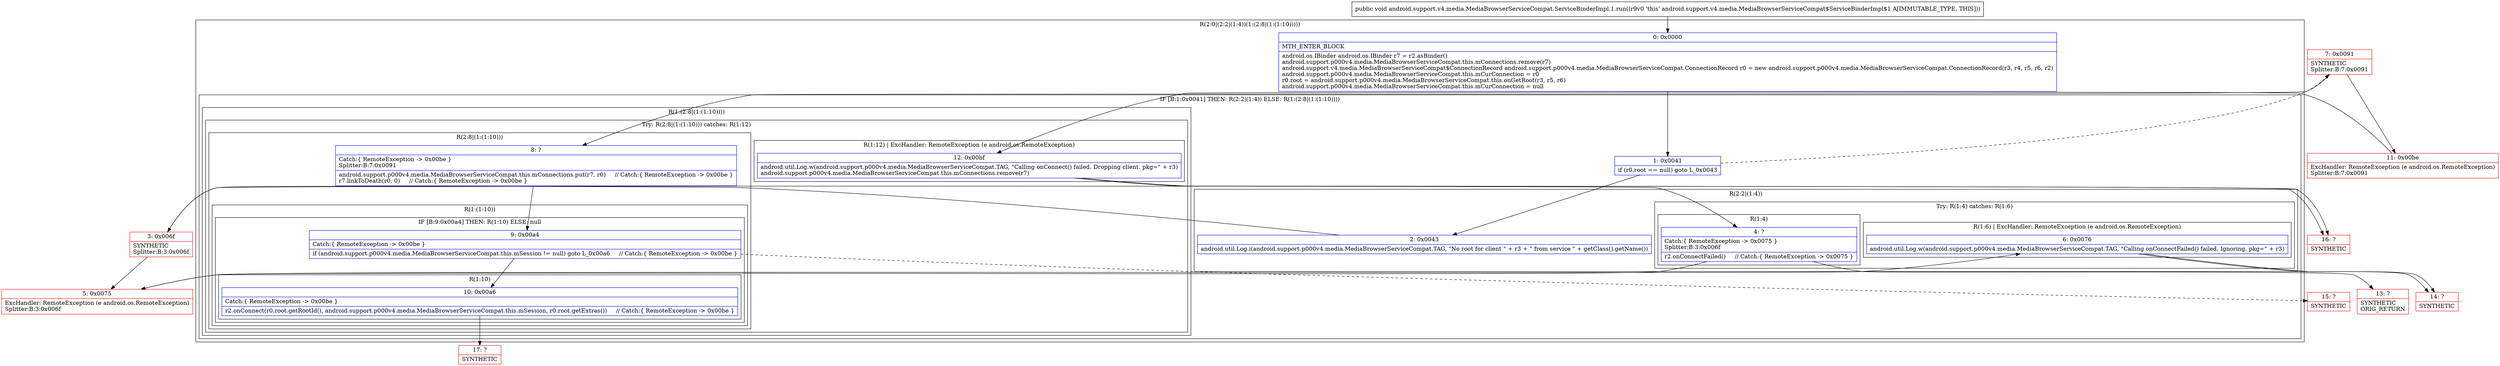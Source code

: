 digraph "CFG forandroid.support.v4.media.MediaBrowserServiceCompat.ServiceBinderImpl.1.run()V" {
subgraph cluster_Region_608221996 {
label = "R(2:0|(2:2|(1:4))(1:(2:8|(1:(1:10)))))";
node [shape=record,color=blue];
Node_0 [shape=record,label="{0\:\ 0x0000|MTH_ENTER_BLOCK\l|android.os.IBinder android.os.IBinder r7 = r2.asBinder()\landroid.support.p000v4.media.MediaBrowserServiceCompat.this.mConnections.remove(r7)\landroid.support.v4.media.MediaBrowserServiceCompat$ConnectionRecord android.support.p000v4.media.MediaBrowserServiceCompat.ConnectionRecord r0 = new android.support.p000v4.media.MediaBrowserServiceCompat.ConnectionRecord(r3, r4, r5, r6, r2)\landroid.support.p000v4.media.MediaBrowserServiceCompat.this.mCurConnection = r0\lr0.root = android.support.p000v4.media.MediaBrowserServiceCompat.this.onGetRoot(r3, r5, r6)\landroid.support.p000v4.media.MediaBrowserServiceCompat.this.mCurConnection = null\l}"];
subgraph cluster_IfRegion_1296673537 {
label = "IF [B:1:0x0041] THEN: R(2:2|(1:4)) ELSE: R(1:(2:8|(1:(1:10))))";
node [shape=record,color=blue];
Node_1 [shape=record,label="{1\:\ 0x0041|if (r0.root == null) goto L_0x0043\l}"];
subgraph cluster_Region_1998637717 {
label = "R(2:2|(1:4))";
node [shape=record,color=blue];
Node_2 [shape=record,label="{2\:\ 0x0043|android.util.Log.i(android.support.p000v4.media.MediaBrowserServiceCompat.TAG, \"No root for client \" + r3 + \" from service \" + getClass().getName())\l}"];
subgraph cluster_TryCatchRegion_1579971649 {
label = "Try: R(1:4) catches: R(1:6)";
node [shape=record,color=blue];
subgraph cluster_Region_1564796297 {
label = "R(1:4)";
node [shape=record,color=blue];
Node_4 [shape=record,label="{4\:\ ?|Catch:\{ RemoteException \-\> 0x0075 \}\lSplitter:B:3:0x006f\l|r2.onConnectFailed()     \/\/ Catch:\{ RemoteException \-\> 0x0075 \}\l}"];
}
subgraph cluster_Region_1158784608 {
label = "R(1:6) | ExcHandler: RemoteException (e android.os.RemoteException)\l";
node [shape=record,color=blue];
Node_6 [shape=record,label="{6\:\ 0x0076|android.util.Log.w(android.support.p000v4.media.MediaBrowserServiceCompat.TAG, \"Calling onConnectFailed() failed. Ignoring. pkg=\" + r3)\l}"];
}
}
}
subgraph cluster_Region_882161717 {
label = "R(1:(2:8|(1:(1:10))))";
node [shape=record,color=blue];
subgraph cluster_TryCatchRegion_153574554 {
label = "Try: R(2:8|(1:(1:10))) catches: R(1:12)";
node [shape=record,color=blue];
subgraph cluster_Region_1271375543 {
label = "R(2:8|(1:(1:10)))";
node [shape=record,color=blue];
Node_8 [shape=record,label="{8\:\ ?|Catch:\{ RemoteException \-\> 0x00be \}\lSplitter:B:7:0x0091\l|android.support.p000v4.media.MediaBrowserServiceCompat.this.mConnections.put(r7, r0)     \/\/ Catch:\{ RemoteException \-\> 0x00be \}\lr7.linkToDeath(r0, 0)     \/\/ Catch:\{ RemoteException \-\> 0x00be \}\l}"];
subgraph cluster_Region_1941276826 {
label = "R(1:(1:10))";
node [shape=record,color=blue];
subgraph cluster_IfRegion_996082218 {
label = "IF [B:9:0x00a4] THEN: R(1:10) ELSE: null";
node [shape=record,color=blue];
Node_9 [shape=record,label="{9\:\ 0x00a4|Catch:\{ RemoteException \-\> 0x00be \}\l|if (android.support.p000v4.media.MediaBrowserServiceCompat.this.mSession != null) goto L_0x00a6     \/\/ Catch:\{ RemoteException \-\> 0x00be \}\l}"];
subgraph cluster_Region_1819406431 {
label = "R(1:10)";
node [shape=record,color=blue];
Node_10 [shape=record,label="{10\:\ 0x00a6|Catch:\{ RemoteException \-\> 0x00be \}\l|r2.onConnect(r0.root.getRootId(), android.support.p000v4.media.MediaBrowserServiceCompat.this.mSession, r0.root.getExtras())     \/\/ Catch:\{ RemoteException \-\> 0x00be \}\l}"];
}
}
}
}
subgraph cluster_Region_1552590238 {
label = "R(1:12) | ExcHandler: RemoteException (e android.os.RemoteException)\l";
node [shape=record,color=blue];
Node_12 [shape=record,label="{12\:\ 0x00bf|android.util.Log.w(android.support.p000v4.media.MediaBrowserServiceCompat.TAG, \"Calling onConnect() failed. Dropping client. pkg=\" + r3)\landroid.support.p000v4.media.MediaBrowserServiceCompat.this.mConnections.remove(r7)\l}"];
}
}
}
}
}
subgraph cluster_Region_1158784608 {
label = "R(1:6) | ExcHandler: RemoteException (e android.os.RemoteException)\l";
node [shape=record,color=blue];
Node_6 [shape=record,label="{6\:\ 0x0076|android.util.Log.w(android.support.p000v4.media.MediaBrowserServiceCompat.TAG, \"Calling onConnectFailed() failed. Ignoring. pkg=\" + r3)\l}"];
}
subgraph cluster_Region_1552590238 {
label = "R(1:12) | ExcHandler: RemoteException (e android.os.RemoteException)\l";
node [shape=record,color=blue];
Node_12 [shape=record,label="{12\:\ 0x00bf|android.util.Log.w(android.support.p000v4.media.MediaBrowserServiceCompat.TAG, \"Calling onConnect() failed. Dropping client. pkg=\" + r3)\landroid.support.p000v4.media.MediaBrowserServiceCompat.this.mConnections.remove(r7)\l}"];
}
Node_3 [shape=record,color=red,label="{3\:\ 0x006f|SYNTHETIC\lSplitter:B:3:0x006f\l}"];
Node_5 [shape=record,color=red,label="{5\:\ 0x0075|ExcHandler: RemoteException (e android.os.RemoteException)\lSplitter:B:3:0x006f\l}"];
Node_7 [shape=record,color=red,label="{7\:\ 0x0091|SYNTHETIC\lSplitter:B:7:0x0091\l}"];
Node_11 [shape=record,color=red,label="{11\:\ 0x00be|ExcHandler: RemoteException (e android.os.RemoteException)\lSplitter:B:7:0x0091\l}"];
Node_13 [shape=record,color=red,label="{13\:\ ?|SYNTHETIC\lORIG_RETURN\l}"];
Node_14 [shape=record,color=red,label="{14\:\ ?|SYNTHETIC\l}"];
Node_15 [shape=record,color=red,label="{15\:\ ?|SYNTHETIC\l}"];
Node_16 [shape=record,color=red,label="{16\:\ ?|SYNTHETIC\l}"];
Node_17 [shape=record,color=red,label="{17\:\ ?|SYNTHETIC\l}"];
MethodNode[shape=record,label="{public void android.support.v4.media.MediaBrowserServiceCompat.ServiceBinderImpl.1.run((r9v0 'this' android.support.v4.media.MediaBrowserServiceCompat$ServiceBinderImpl$1 A[IMMUTABLE_TYPE, THIS])) }"];
MethodNode -> Node_0;
Node_0 -> Node_1;
Node_1 -> Node_2;
Node_1 -> Node_7[style=dashed];
Node_2 -> Node_3;
Node_4 -> Node_5;
Node_4 -> Node_13;
Node_6 -> Node_14;
Node_8 -> Node_9;
Node_9 -> Node_10;
Node_9 -> Node_15[style=dashed];
Node_10 -> Node_17;
Node_12 -> Node_16;
Node_6 -> Node_14;
Node_12 -> Node_16;
Node_3 -> Node_4;
Node_3 -> Node_5;
Node_5 -> Node_6;
Node_7 -> Node_8;
Node_7 -> Node_11;
Node_11 -> Node_12;
}

